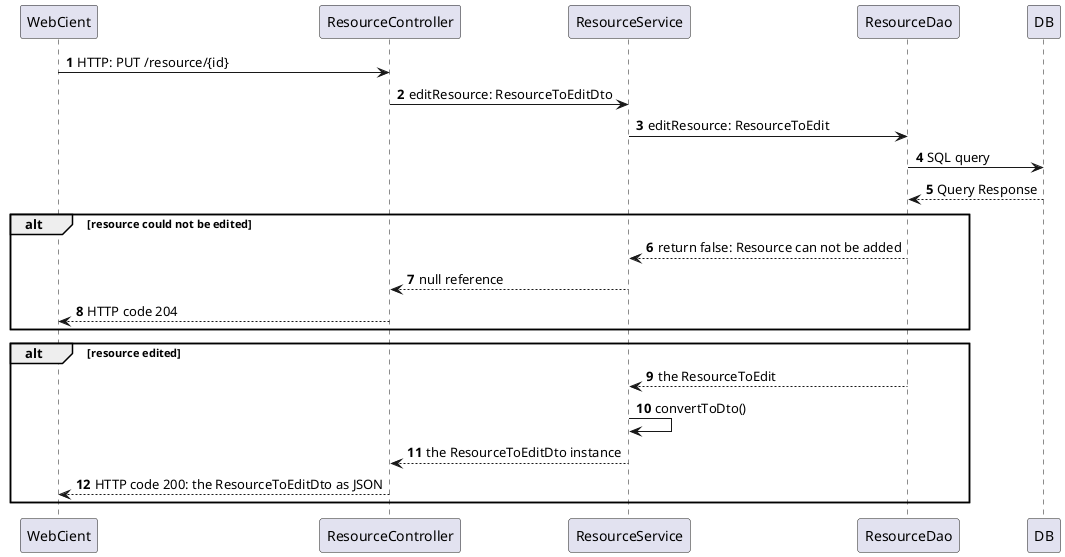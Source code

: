 @startuml

autonumber

WebCient -> ResourceController: HTTP: PUT /resource/{id}
ResourceController -> ResourceService: editResource: ResourceToEditDto 
ResourceService ->ResourceDao: editResource: ResourceToEdit
ResourceDao -> DB: SQL query

DB--> ResourceDao: Query Response

alt resource could not be edited
    
    ResourceDao --> ResourceService: return false: Resource can not be added
    ResourceService --> ResourceController: null reference 
    ResourceController --> WebCient: HTTP code 204 
end

alt resource edited
    ResourceDao --> ResourceService: the ResourceToEdit
    ResourceService -> ResourceService: convertToDto()
    ResourceService --> ResourceController: the ResourceToEditDto instance 
    ResourceController --> WebCient: HTTP code 200: the ResourceToEditDto as JSON 
end

@enduml